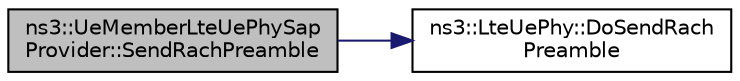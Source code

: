 digraph "ns3::UeMemberLteUePhySapProvider::SendRachPreamble"
{
 // LATEX_PDF_SIZE
  edge [fontname="Helvetica",fontsize="10",labelfontname="Helvetica",labelfontsize="10"];
  node [fontname="Helvetica",fontsize="10",shape=record];
  rankdir="LR";
  Node1 [label="ns3::UeMemberLteUePhySap\lProvider::SendRachPreamble",height=0.2,width=0.4,color="black", fillcolor="grey75", style="filled", fontcolor="black",tooltip="Send a preamble on the PRACH."];
  Node1 -> Node2 [color="midnightblue",fontsize="10",style="solid",fontname="Helvetica"];
  Node2 [label="ns3::LteUePhy::DoSendRach\lPreamble",height=0.2,width=0.4,color="black", fillcolor="white", style="filled",URL="$classns3_1_1_lte_ue_phy.html#a560e551a1dab098d404ec7e125b77a38",tooltip="Send RACH preamble function."];
}
